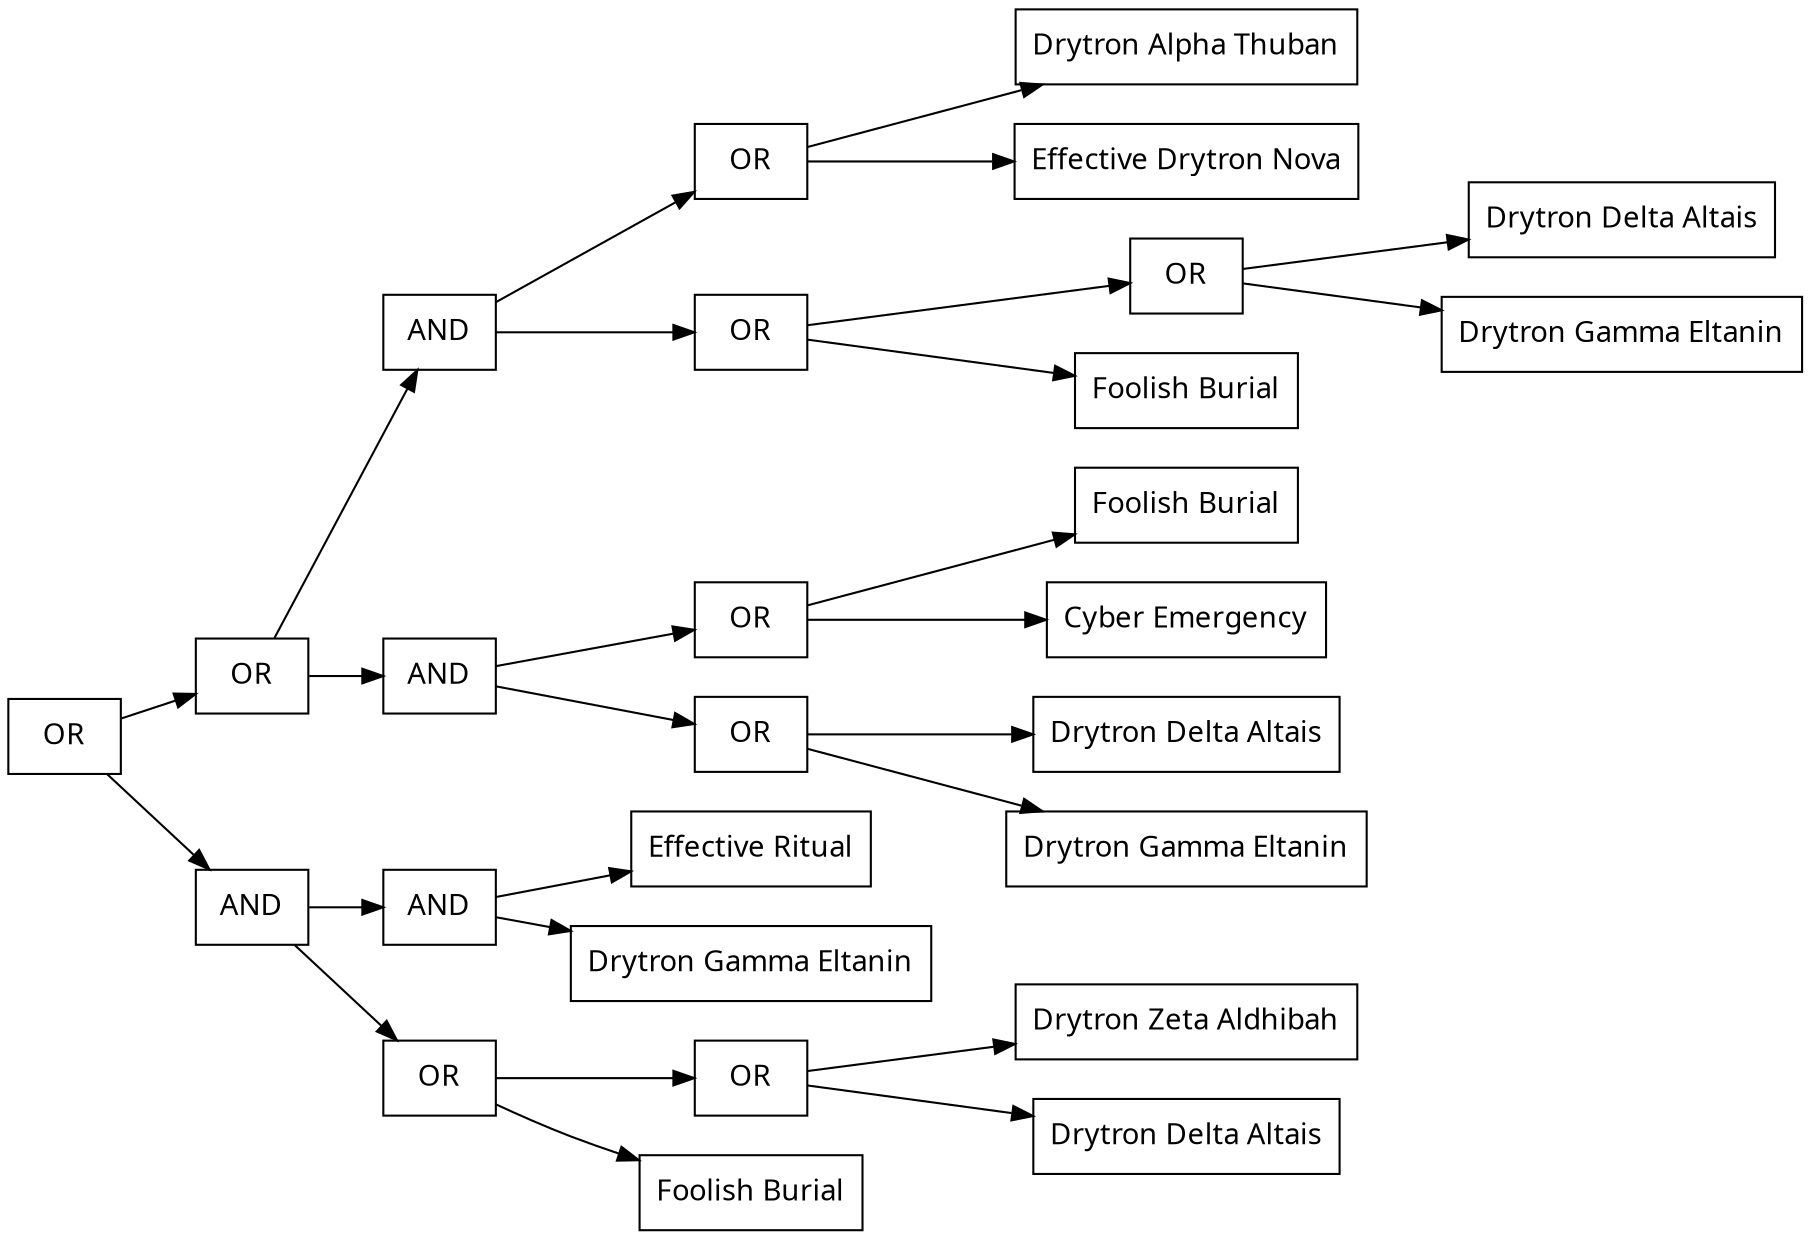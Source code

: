 digraph {
node [shape=record];
node [fontname=Sans];charset="UTF-8" splines=true splines=spline rankdir =LR
131[label="OR"];
131->122;
131->130;
122[label="OR"];
122->114;
122->121;
130[label="AND"];
130->124;
130->129;
114[label="AND"];
114->108;
114->113;
121[label="AND"];
121->117;
121->120;
124[label="AND"];
124->63;
124->123;
129[label="OR"];
129->127;
129->128;
108[label="OR"];
108->107;
108->20;
113[label="OR"];
113->111;
113->112;
117[label="OR"];
117->115;
117->116;
120[label="OR"];
120->118;
120->119;
63[label="Effective Ritual"];
123[label="Drytron Gamma Eltanin"];
127[label="OR"];
127->125;
127->126;
128[label="Foolish Burial"];
107[label="Drytron Alpha Thuban"];
20[label="Effective Drytron Nova"];
111[label="OR"];
111->109;
111->110;
112[label="Foolish Burial"];
115[label="Foolish Burial"];
116[label="Cyber Emergency"];
118[label="Drytron Delta Altais"];
119[label="Drytron Gamma Eltanin"];
125[label="Drytron Zeta Aldhibah"];
126[label="Drytron Delta Altais"];
109[label="Drytron Delta Altais"];
110[label="Drytron Gamma Eltanin"];
}
